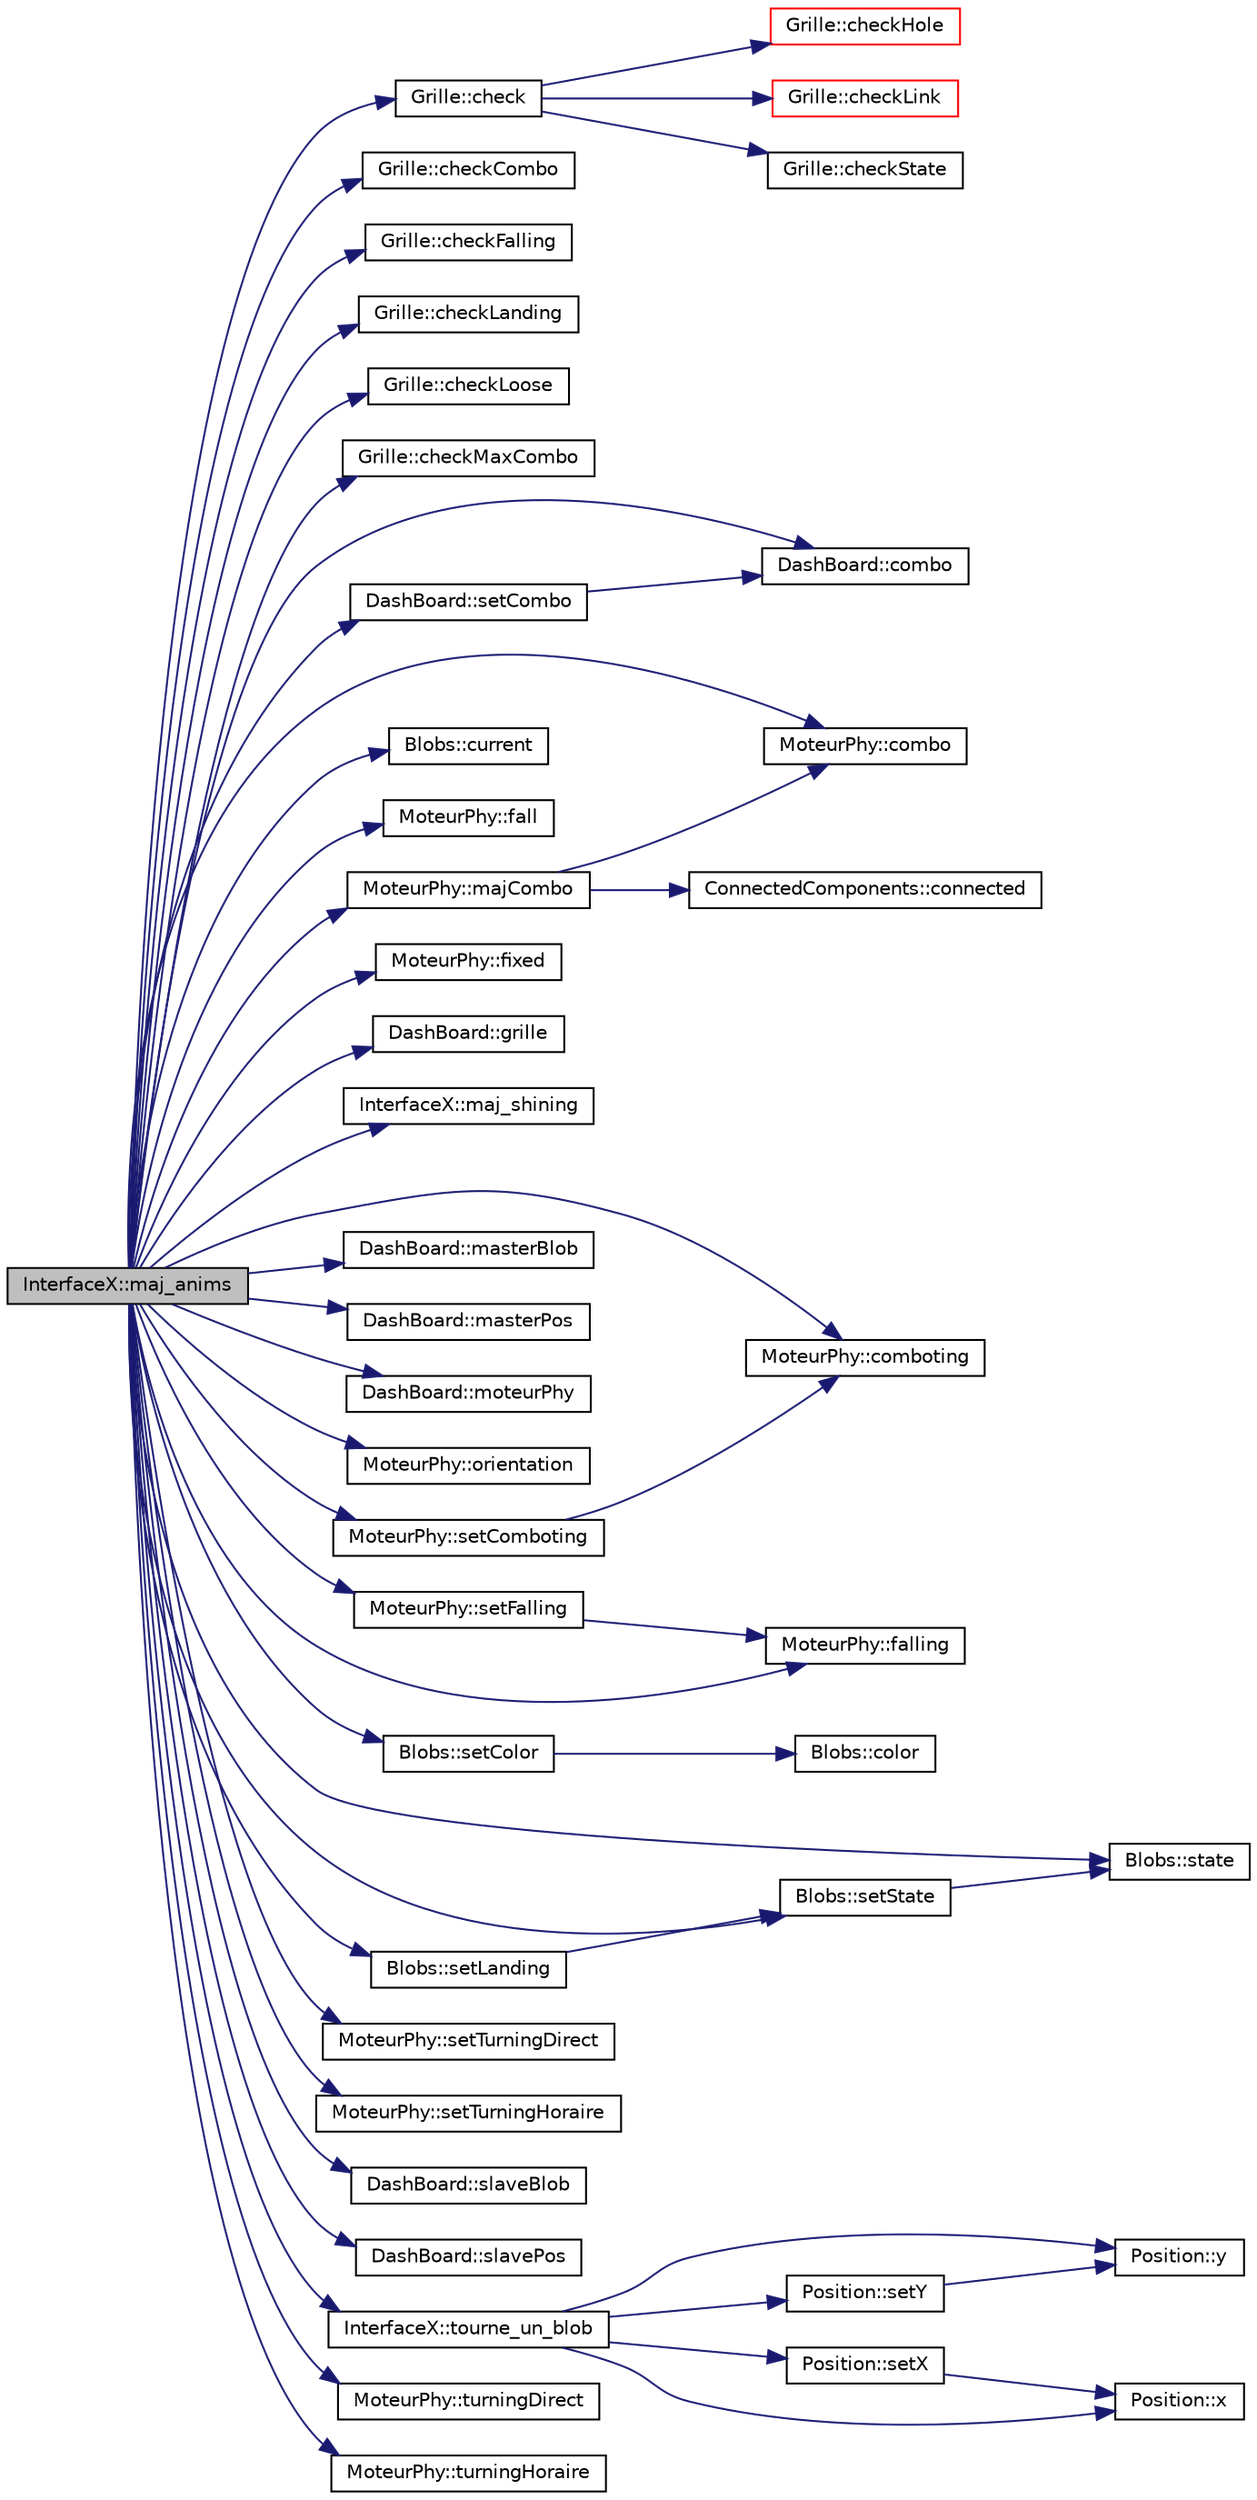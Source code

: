 digraph G
{
  bgcolor="transparent";
  edge [fontname="Helvetica",fontsize="10",labelfontname="Helvetica",labelfontsize="10"];
  node [fontname="Helvetica",fontsize="10",shape=record];
  rankdir=LR;
  Node1 [label="InterfaceX::maj_anims",height=0.2,width=0.4,color="black", fillcolor="grey75", style="filled" fontcolor="black"];
  Node1 -> Node2 [color="midnightblue",fontsize="10",style="solid"];
  Node2 [label="Grille::check",height=0.2,width=0.4,color="black",URL="$a00009.html#adbbe24c84a3433c3968f18792de5aab7",tooltip="(one liner)"];
  Node2 -> Node3 [color="midnightblue",fontsize="10",style="solid"];
  Node3 [label="Grille::checkHole",height=0.2,width=0.4,color="red",URL="$a00009.html#a9921270522f16053aa254abb2cab22de",tooltip="(one liner)"];
  Node2 -> Node4 [color="midnightblue",fontsize="10",style="solid"];
  Node4 [label="Grille::checkLink",height=0.2,width=0.4,color="red",URL="$a00009.html#acae31a9e26671f326ee60e11424f4545",tooltip="(one liner)"];
  Node2 -> Node5 [color="midnightblue",fontsize="10",style="solid"];
  Node5 [label="Grille::checkState",height=0.2,width=0.4,color="black",URL="$a00009.html#ab8bd46d3f97f1849662fe2642f270846",tooltip="(one liner)"];
  Node1 -> Node6 [color="midnightblue",fontsize="10",style="solid"];
  Node6 [label="Grille::checkCombo",height=0.2,width=0.4,color="black",URL="$a00009.html#a4b142af28f88e73e0985c32a03472caf",tooltip="(one liner)"];
  Node1 -> Node7 [color="midnightblue",fontsize="10",style="solid"];
  Node7 [label="Grille::checkFalling",height=0.2,width=0.4,color="black",URL="$a00009.html#a858572a13fbc8917cec074554ca574d4"];
  Node1 -> Node8 [color="midnightblue",fontsize="10",style="solid"];
  Node8 [label="Grille::checkLanding",height=0.2,width=0.4,color="black",URL="$a00009.html#ae85e20bc3da47e38fff29e6e2f9ac6c0"];
  Node1 -> Node9 [color="midnightblue",fontsize="10",style="solid"];
  Node9 [label="Grille::checkLoose",height=0.2,width=0.4,color="black",URL="$a00009.html#a675db2a23a1a2a55668e823adca5a9ef",tooltip="(one liner)"];
  Node1 -> Node10 [color="midnightblue",fontsize="10",style="solid"];
  Node10 [label="Grille::checkMaxCombo",height=0.2,width=0.4,color="black",URL="$a00009.html#a0aa8c02a0ebdb2e0bd45bc29311a5693"];
  Node1 -> Node11 [color="midnightblue",fontsize="10",style="solid"];
  Node11 [label="MoteurPhy::combo",height=0.2,width=0.4,color="black",URL="$a00013.html#ac7111dfbdee8744f40c2dd22dbb8b472"];
  Node1 -> Node12 [color="midnightblue",fontsize="10",style="solid"];
  Node12 [label="DashBoard::combo",height=0.2,width=0.4,color="black",URL="$a00006.html#a85bd1f45990c381cb7633b530500f88f"];
  Node1 -> Node13 [color="midnightblue",fontsize="10",style="solid"];
  Node13 [label="MoteurPhy::comboting",height=0.2,width=0.4,color="black",URL="$a00013.html#a97d4047a17d5ef7e5be05b56e014d8b3"];
  Node1 -> Node14 [color="midnightblue",fontsize="10",style="solid"];
  Node14 [label="Blobs::current",height=0.2,width=0.4,color="black",URL="$a00002.html#acd75c66074b658c0801c0722a1cf668c"];
  Node1 -> Node15 [color="midnightblue",fontsize="10",style="solid"];
  Node15 [label="MoteurPhy::fall",height=0.2,width=0.4,color="black",URL="$a00013.html#a7338064aa970bcfb13511b6feeedb258",tooltip="make blobs fall after a combote"];
  Node1 -> Node16 [color="midnightblue",fontsize="10",style="solid"];
  Node16 [label="MoteurPhy::falling",height=0.2,width=0.4,color="black",URL="$a00013.html#aad81aa6262b2df09b7f5f6867b7d6948"];
  Node1 -> Node17 [color="midnightblue",fontsize="10",style="solid"];
  Node17 [label="MoteurPhy::fixed",height=0.2,width=0.4,color="black",URL="$a00013.html#ae9c1c631f6aec115d9da860a2c117422"];
  Node1 -> Node18 [color="midnightblue",fontsize="10",style="solid"];
  Node18 [label="DashBoard::grille",height=0.2,width=0.4,color="black",URL="$a00006.html#ada490ddcae4719c60a189678d0235fee"];
  Node1 -> Node19 [color="midnightblue",fontsize="10",style="solid"];
  Node19 [label="InterfaceX::maj_shining",height=0.2,width=0.4,color="black",URL="$a00011.html#a88af29fb328541af72b5a105fe8eafe6"];
  Node1 -> Node20 [color="midnightblue",fontsize="10",style="solid"];
  Node20 [label="MoteurPhy::majCombo",height=0.2,width=0.4,color="black",URL="$a00013.html#af93e0d86f1ceaa2151892cec50ce4c49",tooltip="re-organizes grid after sub-combo"];
  Node20 -> Node11 [color="midnightblue",fontsize="10",style="solid"];
  Node20 -> Node21 [color="midnightblue",fontsize="10",style="solid"];
  Node21 [label="ConnectedComponents::connected",height=0.2,width=0.4,color="black",URL="$a00004.html#a29ce51a520056adb04445ee539ed5c32"];
  Node1 -> Node22 [color="midnightblue",fontsize="10",style="solid"];
  Node22 [label="DashBoard::masterBlob",height=0.2,width=0.4,color="black",URL="$a00006.html#a8bd5260f3ca718ae930ec70d0d2ef43f"];
  Node1 -> Node23 [color="midnightblue",fontsize="10",style="solid"];
  Node23 [label="DashBoard::masterPos",height=0.2,width=0.4,color="black",URL="$a00006.html#ac3bfd0edad099ec7eadb8f7d2a684066"];
  Node1 -> Node24 [color="midnightblue",fontsize="10",style="solid"];
  Node24 [label="DashBoard::moteurPhy",height=0.2,width=0.4,color="black",URL="$a00006.html#aeac071365954590475e9736790c237e4"];
  Node1 -> Node25 [color="midnightblue",fontsize="10",style="solid"];
  Node25 [label="MoteurPhy::orientation",height=0.2,width=0.4,color="black",URL="$a00013.html#a268b4af76d3a123c58bf3e74c34732d9"];
  Node1 -> Node26 [color="midnightblue",fontsize="10",style="solid"];
  Node26 [label="Blobs::setColor",height=0.2,width=0.4,color="black",URL="$a00002.html#afc632649a46b45e05cee74d03c200728"];
  Node26 -> Node27 [color="midnightblue",fontsize="10",style="solid"];
  Node27 [label="Blobs::color",height=0.2,width=0.4,color="black",URL="$a00002.html#a0c301f42dbf74a239f6e94f396eb33d9"];
  Node1 -> Node28 [color="midnightblue",fontsize="10",style="solid"];
  Node28 [label="DashBoard::setCombo",height=0.2,width=0.4,color="black",URL="$a00006.html#aa951db0b14ba73945d8e04ca806f6e62"];
  Node28 -> Node12 [color="midnightblue",fontsize="10",style="solid"];
  Node1 -> Node29 [color="midnightblue",fontsize="10",style="solid"];
  Node29 [label="MoteurPhy::setComboting",height=0.2,width=0.4,color="black",URL="$a00013.html#a3f4bfe7f5bb26faa0cd7aaff389aafae"];
  Node29 -> Node13 [color="midnightblue",fontsize="10",style="solid"];
  Node1 -> Node30 [color="midnightblue",fontsize="10",style="solid"];
  Node30 [label="MoteurPhy::setFalling",height=0.2,width=0.4,color="black",URL="$a00013.html#a69eec554c4ffdb8814b53d4b6d81efc4"];
  Node30 -> Node16 [color="midnightblue",fontsize="10",style="solid"];
  Node1 -> Node31 [color="midnightblue",fontsize="10",style="solid"];
  Node31 [label="Blobs::setLanding",height=0.2,width=0.4,color="black",URL="$a00002.html#acb65ae69b396af27306894fc8482cfd4"];
  Node31 -> Node32 [color="midnightblue",fontsize="10",style="solid"];
  Node32 [label="Blobs::setState",height=0.2,width=0.4,color="black",URL="$a00002.html#a66f5de9f3fe5b27afcbc7e4cf387ef05"];
  Node32 -> Node33 [color="midnightblue",fontsize="10",style="solid"];
  Node33 [label="Blobs::state",height=0.2,width=0.4,color="black",URL="$a00002.html#aee05e24d1502a39838c0c2457973ed92"];
  Node1 -> Node32 [color="midnightblue",fontsize="10",style="solid"];
  Node1 -> Node34 [color="midnightblue",fontsize="10",style="solid"];
  Node34 [label="MoteurPhy::setTurningDirect",height=0.2,width=0.4,color="black",URL="$a00013.html#a918c18d9fc03eb66642acafb23563b09"];
  Node1 -> Node35 [color="midnightblue",fontsize="10",style="solid"];
  Node35 [label="MoteurPhy::setTurningHoraire",height=0.2,width=0.4,color="black",URL="$a00013.html#a7cf07be486ce2c669977fb58a57f6359"];
  Node1 -> Node36 [color="midnightblue",fontsize="10",style="solid"];
  Node36 [label="DashBoard::slaveBlob",height=0.2,width=0.4,color="black",URL="$a00006.html#a8c404d302488ea9f835c1c5c90967c22"];
  Node1 -> Node37 [color="midnightblue",fontsize="10",style="solid"];
  Node37 [label="DashBoard::slavePos",height=0.2,width=0.4,color="black",URL="$a00006.html#ae00d7ec3d6ccf302639d4b5154bd3fe8"];
  Node1 -> Node33 [color="midnightblue",fontsize="10",style="solid"];
  Node1 -> Node38 [color="midnightblue",fontsize="10",style="solid"];
  Node38 [label="InterfaceX::tourne_un_blob",height=0.2,width=0.4,color="black",URL="$a00011.html#ad9dffbe4de7378738a1c0e9903462e30"];
  Node38 -> Node39 [color="midnightblue",fontsize="10",style="solid"];
  Node39 [label="Position::setX",height=0.2,width=0.4,color="black",URL="$a00014.html#ad46bb77324e2d9538e15f1a25320f1ff"];
  Node39 -> Node40 [color="midnightblue",fontsize="10",style="solid"];
  Node40 [label="Position::x",height=0.2,width=0.4,color="black",URL="$a00014.html#a0841d002439a9ce95e6648743f40d304"];
  Node38 -> Node41 [color="midnightblue",fontsize="10",style="solid"];
  Node41 [label="Position::setY",height=0.2,width=0.4,color="black",URL="$a00014.html#a473274f1a3e4888f9c5e3eba0889a1ab"];
  Node41 -> Node42 [color="midnightblue",fontsize="10",style="solid"];
  Node42 [label="Position::y",height=0.2,width=0.4,color="black",URL="$a00014.html#a6aefe2530c6dbb86834ab51a6efbad4a"];
  Node38 -> Node40 [color="midnightblue",fontsize="10",style="solid"];
  Node38 -> Node42 [color="midnightblue",fontsize="10",style="solid"];
  Node1 -> Node43 [color="midnightblue",fontsize="10",style="solid"];
  Node43 [label="MoteurPhy::turningDirect",height=0.2,width=0.4,color="black",URL="$a00013.html#ab4e7eeb4a93c113b9baea02d20e9139e"];
  Node1 -> Node44 [color="midnightblue",fontsize="10",style="solid"];
  Node44 [label="MoteurPhy::turningHoraire",height=0.2,width=0.4,color="black",URL="$a00013.html#a605c22162ce9f303a92e23c7de5628d9"];
}
